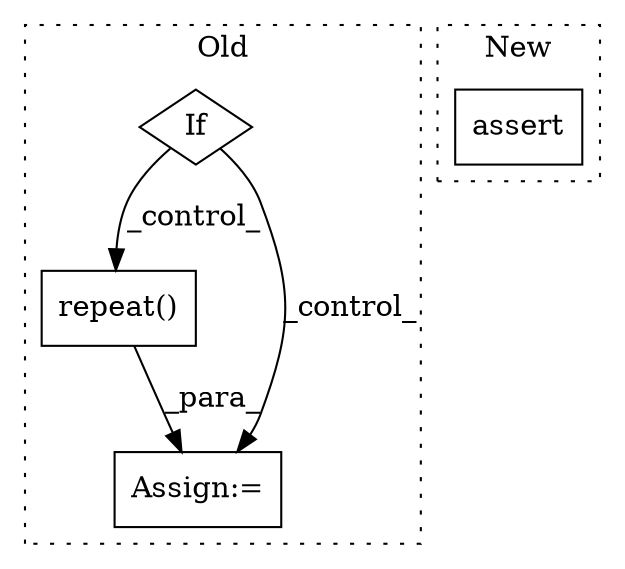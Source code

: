 digraph G {
subgraph cluster0 {
1 [label="repeat()" a="75" s="3882,3901" l="10,9" shape="box"];
3 [label="Assign:=" a="68" s="3879" l="3" shape="box"];
4 [label="If" a="96" s="3857" l="3" shape="diamond"];
label = "Old";
style="dotted";
}
subgraph cluster1 {
2 [label="assert" a="65" s="3972" l="7" shape="box"];
label = "New";
style="dotted";
}
1 -> 3 [label="_para_"];
4 -> 1 [label="_control_"];
4 -> 3 [label="_control_"];
}